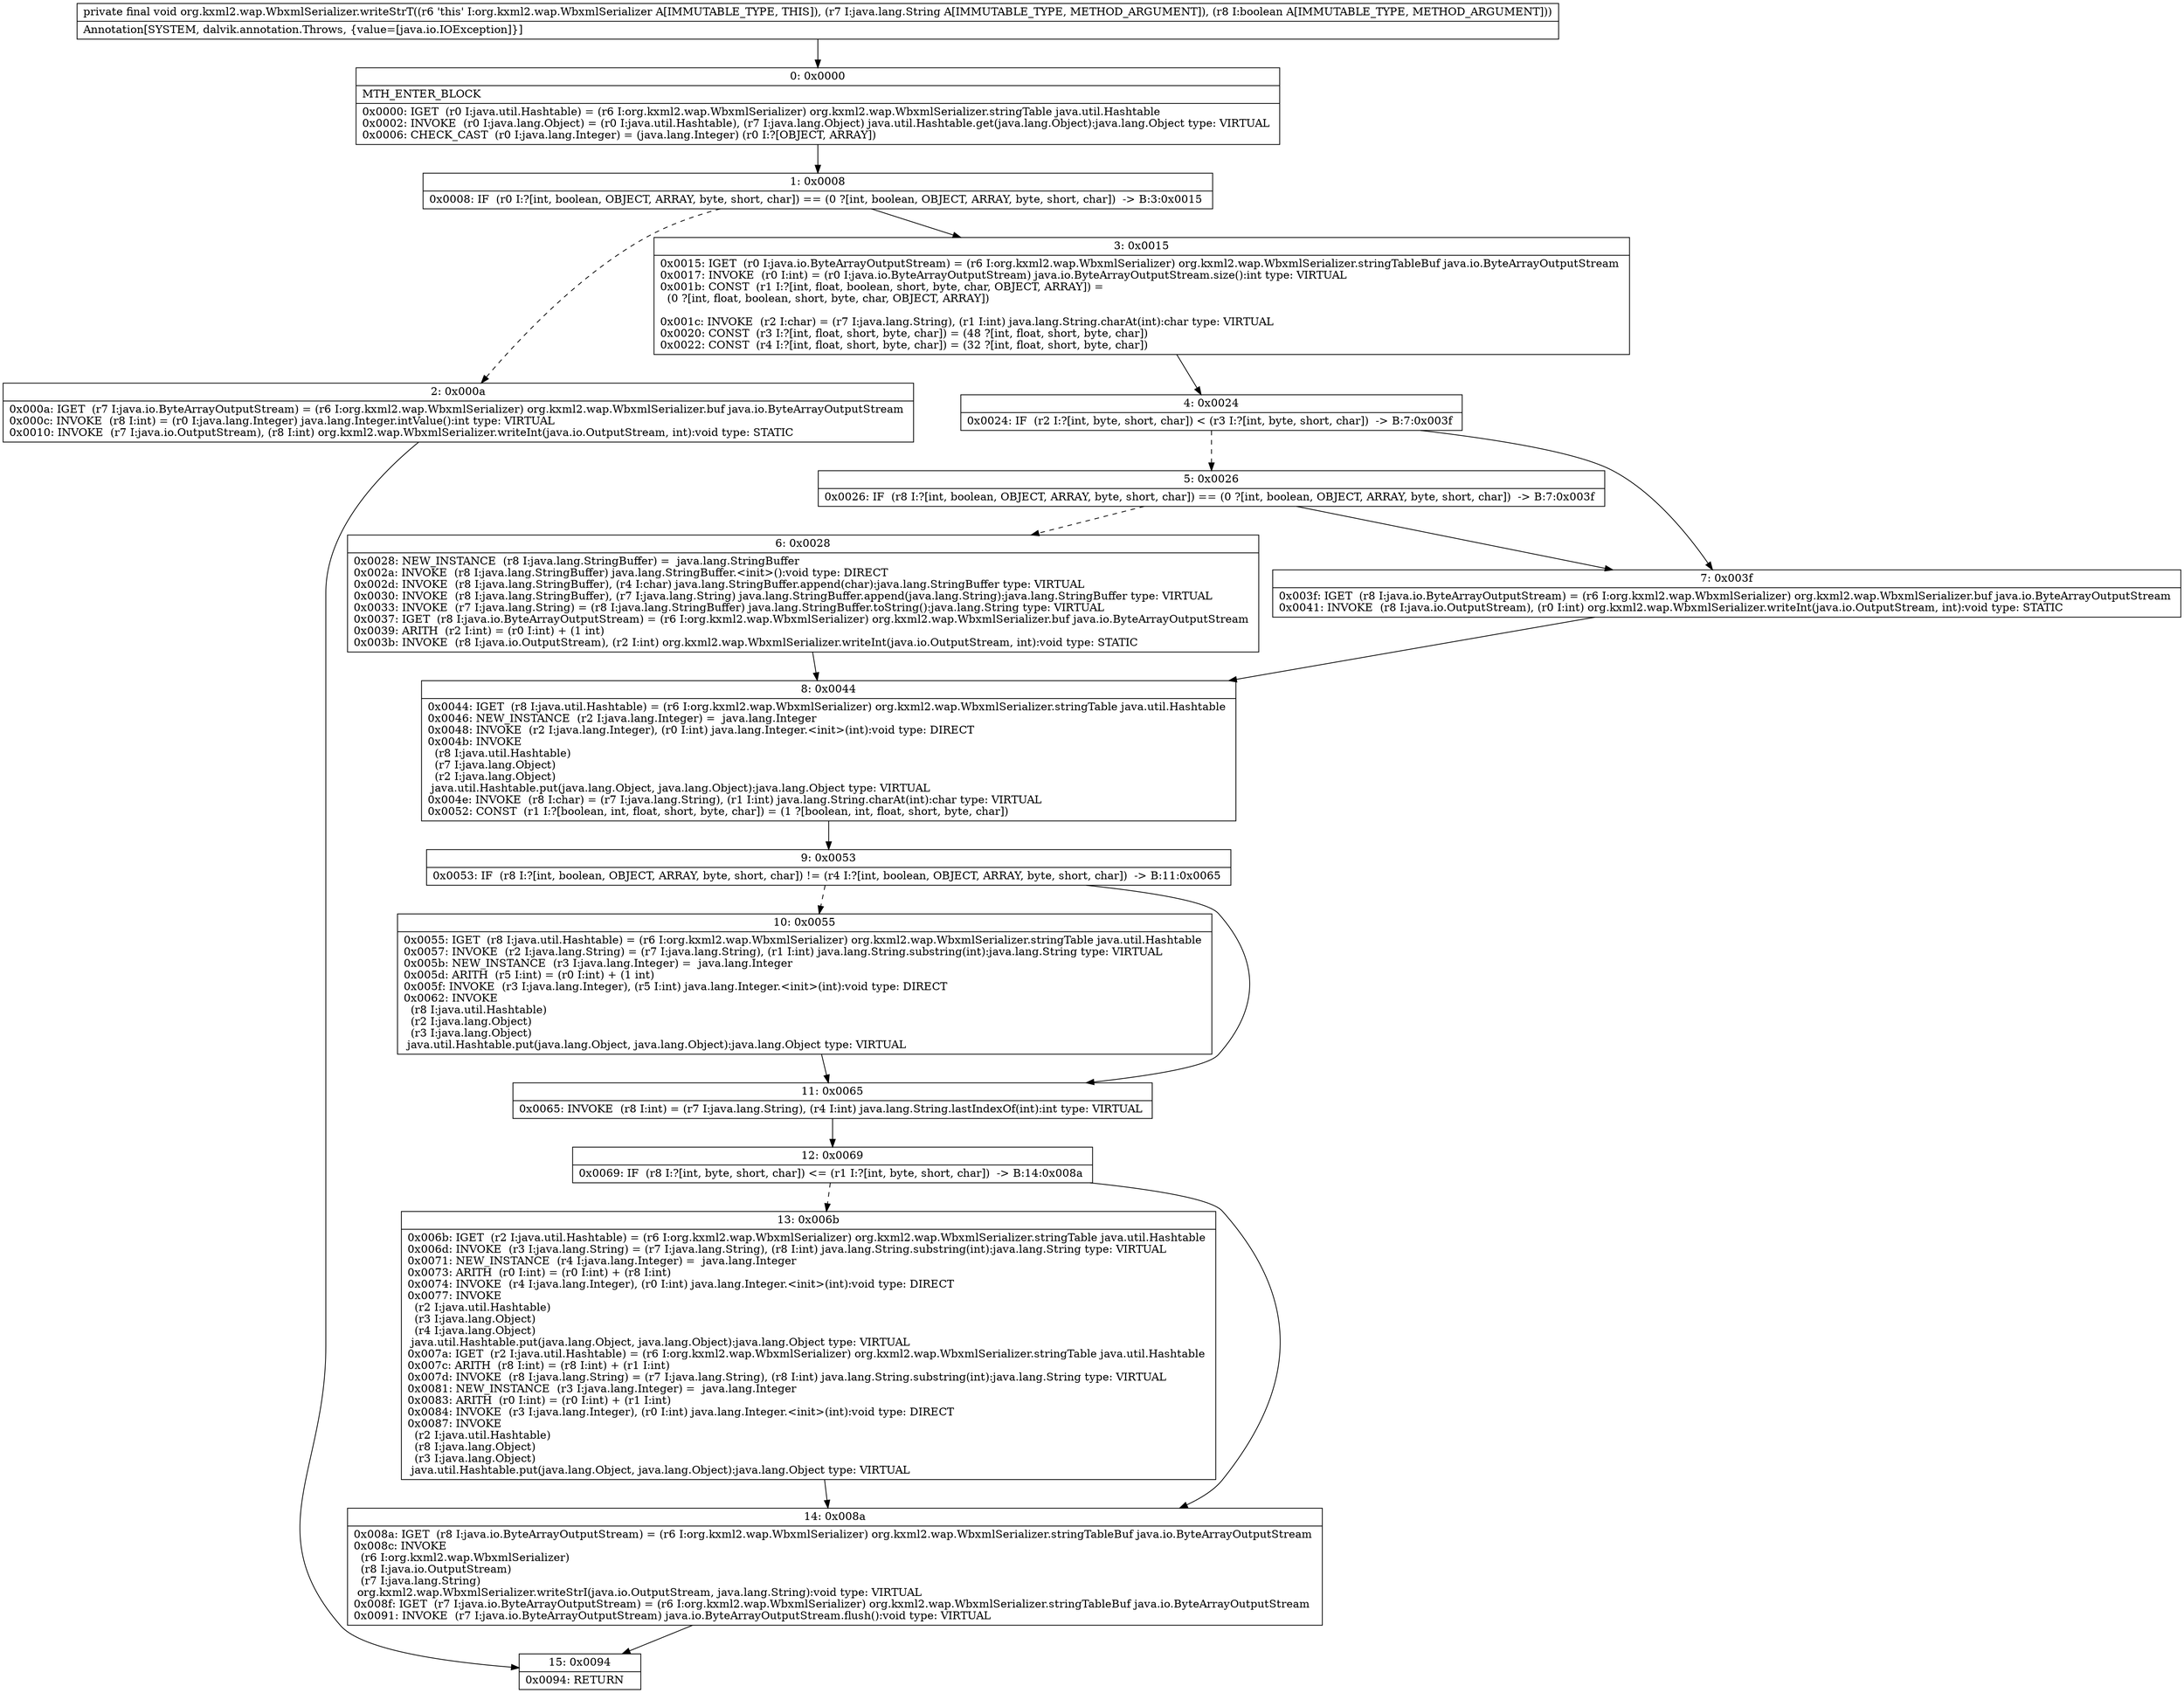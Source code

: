 digraph "CFG fororg.kxml2.wap.WbxmlSerializer.writeStrT(Ljava\/lang\/String;Z)V" {
Node_0 [shape=record,label="{0\:\ 0x0000|MTH_ENTER_BLOCK\l|0x0000: IGET  (r0 I:java.util.Hashtable) = (r6 I:org.kxml2.wap.WbxmlSerializer) org.kxml2.wap.WbxmlSerializer.stringTable java.util.Hashtable \l0x0002: INVOKE  (r0 I:java.lang.Object) = (r0 I:java.util.Hashtable), (r7 I:java.lang.Object) java.util.Hashtable.get(java.lang.Object):java.lang.Object type: VIRTUAL \l0x0006: CHECK_CAST  (r0 I:java.lang.Integer) = (java.lang.Integer) (r0 I:?[OBJECT, ARRAY]) \l}"];
Node_1 [shape=record,label="{1\:\ 0x0008|0x0008: IF  (r0 I:?[int, boolean, OBJECT, ARRAY, byte, short, char]) == (0 ?[int, boolean, OBJECT, ARRAY, byte, short, char])  \-\> B:3:0x0015 \l}"];
Node_2 [shape=record,label="{2\:\ 0x000a|0x000a: IGET  (r7 I:java.io.ByteArrayOutputStream) = (r6 I:org.kxml2.wap.WbxmlSerializer) org.kxml2.wap.WbxmlSerializer.buf java.io.ByteArrayOutputStream \l0x000c: INVOKE  (r8 I:int) = (r0 I:java.lang.Integer) java.lang.Integer.intValue():int type: VIRTUAL \l0x0010: INVOKE  (r7 I:java.io.OutputStream), (r8 I:int) org.kxml2.wap.WbxmlSerializer.writeInt(java.io.OutputStream, int):void type: STATIC \l}"];
Node_3 [shape=record,label="{3\:\ 0x0015|0x0015: IGET  (r0 I:java.io.ByteArrayOutputStream) = (r6 I:org.kxml2.wap.WbxmlSerializer) org.kxml2.wap.WbxmlSerializer.stringTableBuf java.io.ByteArrayOutputStream \l0x0017: INVOKE  (r0 I:int) = (r0 I:java.io.ByteArrayOutputStream) java.io.ByteArrayOutputStream.size():int type: VIRTUAL \l0x001b: CONST  (r1 I:?[int, float, boolean, short, byte, char, OBJECT, ARRAY]) = \l  (0 ?[int, float, boolean, short, byte, char, OBJECT, ARRAY])\l \l0x001c: INVOKE  (r2 I:char) = (r7 I:java.lang.String), (r1 I:int) java.lang.String.charAt(int):char type: VIRTUAL \l0x0020: CONST  (r3 I:?[int, float, short, byte, char]) = (48 ?[int, float, short, byte, char]) \l0x0022: CONST  (r4 I:?[int, float, short, byte, char]) = (32 ?[int, float, short, byte, char]) \l}"];
Node_4 [shape=record,label="{4\:\ 0x0024|0x0024: IF  (r2 I:?[int, byte, short, char]) \< (r3 I:?[int, byte, short, char])  \-\> B:7:0x003f \l}"];
Node_5 [shape=record,label="{5\:\ 0x0026|0x0026: IF  (r8 I:?[int, boolean, OBJECT, ARRAY, byte, short, char]) == (0 ?[int, boolean, OBJECT, ARRAY, byte, short, char])  \-\> B:7:0x003f \l}"];
Node_6 [shape=record,label="{6\:\ 0x0028|0x0028: NEW_INSTANCE  (r8 I:java.lang.StringBuffer) =  java.lang.StringBuffer \l0x002a: INVOKE  (r8 I:java.lang.StringBuffer) java.lang.StringBuffer.\<init\>():void type: DIRECT \l0x002d: INVOKE  (r8 I:java.lang.StringBuffer), (r4 I:char) java.lang.StringBuffer.append(char):java.lang.StringBuffer type: VIRTUAL \l0x0030: INVOKE  (r8 I:java.lang.StringBuffer), (r7 I:java.lang.String) java.lang.StringBuffer.append(java.lang.String):java.lang.StringBuffer type: VIRTUAL \l0x0033: INVOKE  (r7 I:java.lang.String) = (r8 I:java.lang.StringBuffer) java.lang.StringBuffer.toString():java.lang.String type: VIRTUAL \l0x0037: IGET  (r8 I:java.io.ByteArrayOutputStream) = (r6 I:org.kxml2.wap.WbxmlSerializer) org.kxml2.wap.WbxmlSerializer.buf java.io.ByteArrayOutputStream \l0x0039: ARITH  (r2 I:int) = (r0 I:int) + (1 int) \l0x003b: INVOKE  (r8 I:java.io.OutputStream), (r2 I:int) org.kxml2.wap.WbxmlSerializer.writeInt(java.io.OutputStream, int):void type: STATIC \l}"];
Node_7 [shape=record,label="{7\:\ 0x003f|0x003f: IGET  (r8 I:java.io.ByteArrayOutputStream) = (r6 I:org.kxml2.wap.WbxmlSerializer) org.kxml2.wap.WbxmlSerializer.buf java.io.ByteArrayOutputStream \l0x0041: INVOKE  (r8 I:java.io.OutputStream), (r0 I:int) org.kxml2.wap.WbxmlSerializer.writeInt(java.io.OutputStream, int):void type: STATIC \l}"];
Node_8 [shape=record,label="{8\:\ 0x0044|0x0044: IGET  (r8 I:java.util.Hashtable) = (r6 I:org.kxml2.wap.WbxmlSerializer) org.kxml2.wap.WbxmlSerializer.stringTable java.util.Hashtable \l0x0046: NEW_INSTANCE  (r2 I:java.lang.Integer) =  java.lang.Integer \l0x0048: INVOKE  (r2 I:java.lang.Integer), (r0 I:int) java.lang.Integer.\<init\>(int):void type: DIRECT \l0x004b: INVOKE  \l  (r8 I:java.util.Hashtable)\l  (r7 I:java.lang.Object)\l  (r2 I:java.lang.Object)\l java.util.Hashtable.put(java.lang.Object, java.lang.Object):java.lang.Object type: VIRTUAL \l0x004e: INVOKE  (r8 I:char) = (r7 I:java.lang.String), (r1 I:int) java.lang.String.charAt(int):char type: VIRTUAL \l0x0052: CONST  (r1 I:?[boolean, int, float, short, byte, char]) = (1 ?[boolean, int, float, short, byte, char]) \l}"];
Node_9 [shape=record,label="{9\:\ 0x0053|0x0053: IF  (r8 I:?[int, boolean, OBJECT, ARRAY, byte, short, char]) != (r4 I:?[int, boolean, OBJECT, ARRAY, byte, short, char])  \-\> B:11:0x0065 \l}"];
Node_10 [shape=record,label="{10\:\ 0x0055|0x0055: IGET  (r8 I:java.util.Hashtable) = (r6 I:org.kxml2.wap.WbxmlSerializer) org.kxml2.wap.WbxmlSerializer.stringTable java.util.Hashtable \l0x0057: INVOKE  (r2 I:java.lang.String) = (r7 I:java.lang.String), (r1 I:int) java.lang.String.substring(int):java.lang.String type: VIRTUAL \l0x005b: NEW_INSTANCE  (r3 I:java.lang.Integer) =  java.lang.Integer \l0x005d: ARITH  (r5 I:int) = (r0 I:int) + (1 int) \l0x005f: INVOKE  (r3 I:java.lang.Integer), (r5 I:int) java.lang.Integer.\<init\>(int):void type: DIRECT \l0x0062: INVOKE  \l  (r8 I:java.util.Hashtable)\l  (r2 I:java.lang.Object)\l  (r3 I:java.lang.Object)\l java.util.Hashtable.put(java.lang.Object, java.lang.Object):java.lang.Object type: VIRTUAL \l}"];
Node_11 [shape=record,label="{11\:\ 0x0065|0x0065: INVOKE  (r8 I:int) = (r7 I:java.lang.String), (r4 I:int) java.lang.String.lastIndexOf(int):int type: VIRTUAL \l}"];
Node_12 [shape=record,label="{12\:\ 0x0069|0x0069: IF  (r8 I:?[int, byte, short, char]) \<= (r1 I:?[int, byte, short, char])  \-\> B:14:0x008a \l}"];
Node_13 [shape=record,label="{13\:\ 0x006b|0x006b: IGET  (r2 I:java.util.Hashtable) = (r6 I:org.kxml2.wap.WbxmlSerializer) org.kxml2.wap.WbxmlSerializer.stringTable java.util.Hashtable \l0x006d: INVOKE  (r3 I:java.lang.String) = (r7 I:java.lang.String), (r8 I:int) java.lang.String.substring(int):java.lang.String type: VIRTUAL \l0x0071: NEW_INSTANCE  (r4 I:java.lang.Integer) =  java.lang.Integer \l0x0073: ARITH  (r0 I:int) = (r0 I:int) + (r8 I:int) \l0x0074: INVOKE  (r4 I:java.lang.Integer), (r0 I:int) java.lang.Integer.\<init\>(int):void type: DIRECT \l0x0077: INVOKE  \l  (r2 I:java.util.Hashtable)\l  (r3 I:java.lang.Object)\l  (r4 I:java.lang.Object)\l java.util.Hashtable.put(java.lang.Object, java.lang.Object):java.lang.Object type: VIRTUAL \l0x007a: IGET  (r2 I:java.util.Hashtable) = (r6 I:org.kxml2.wap.WbxmlSerializer) org.kxml2.wap.WbxmlSerializer.stringTable java.util.Hashtable \l0x007c: ARITH  (r8 I:int) = (r8 I:int) + (r1 I:int) \l0x007d: INVOKE  (r8 I:java.lang.String) = (r7 I:java.lang.String), (r8 I:int) java.lang.String.substring(int):java.lang.String type: VIRTUAL \l0x0081: NEW_INSTANCE  (r3 I:java.lang.Integer) =  java.lang.Integer \l0x0083: ARITH  (r0 I:int) = (r0 I:int) + (r1 I:int) \l0x0084: INVOKE  (r3 I:java.lang.Integer), (r0 I:int) java.lang.Integer.\<init\>(int):void type: DIRECT \l0x0087: INVOKE  \l  (r2 I:java.util.Hashtable)\l  (r8 I:java.lang.Object)\l  (r3 I:java.lang.Object)\l java.util.Hashtable.put(java.lang.Object, java.lang.Object):java.lang.Object type: VIRTUAL \l}"];
Node_14 [shape=record,label="{14\:\ 0x008a|0x008a: IGET  (r8 I:java.io.ByteArrayOutputStream) = (r6 I:org.kxml2.wap.WbxmlSerializer) org.kxml2.wap.WbxmlSerializer.stringTableBuf java.io.ByteArrayOutputStream \l0x008c: INVOKE  \l  (r6 I:org.kxml2.wap.WbxmlSerializer)\l  (r8 I:java.io.OutputStream)\l  (r7 I:java.lang.String)\l org.kxml2.wap.WbxmlSerializer.writeStrI(java.io.OutputStream, java.lang.String):void type: VIRTUAL \l0x008f: IGET  (r7 I:java.io.ByteArrayOutputStream) = (r6 I:org.kxml2.wap.WbxmlSerializer) org.kxml2.wap.WbxmlSerializer.stringTableBuf java.io.ByteArrayOutputStream \l0x0091: INVOKE  (r7 I:java.io.ByteArrayOutputStream) java.io.ByteArrayOutputStream.flush():void type: VIRTUAL \l}"];
Node_15 [shape=record,label="{15\:\ 0x0094|0x0094: RETURN   \l}"];
MethodNode[shape=record,label="{private final void org.kxml2.wap.WbxmlSerializer.writeStrT((r6 'this' I:org.kxml2.wap.WbxmlSerializer A[IMMUTABLE_TYPE, THIS]), (r7 I:java.lang.String A[IMMUTABLE_TYPE, METHOD_ARGUMENT]), (r8 I:boolean A[IMMUTABLE_TYPE, METHOD_ARGUMENT]))  | Annotation[SYSTEM, dalvik.annotation.Throws, \{value=[java.io.IOException]\}]\l}"];
MethodNode -> Node_0;
Node_0 -> Node_1;
Node_1 -> Node_2[style=dashed];
Node_1 -> Node_3;
Node_2 -> Node_15;
Node_3 -> Node_4;
Node_4 -> Node_5[style=dashed];
Node_4 -> Node_7;
Node_5 -> Node_6[style=dashed];
Node_5 -> Node_7;
Node_6 -> Node_8;
Node_7 -> Node_8;
Node_8 -> Node_9;
Node_9 -> Node_10[style=dashed];
Node_9 -> Node_11;
Node_10 -> Node_11;
Node_11 -> Node_12;
Node_12 -> Node_13[style=dashed];
Node_12 -> Node_14;
Node_13 -> Node_14;
Node_14 -> Node_15;
}

